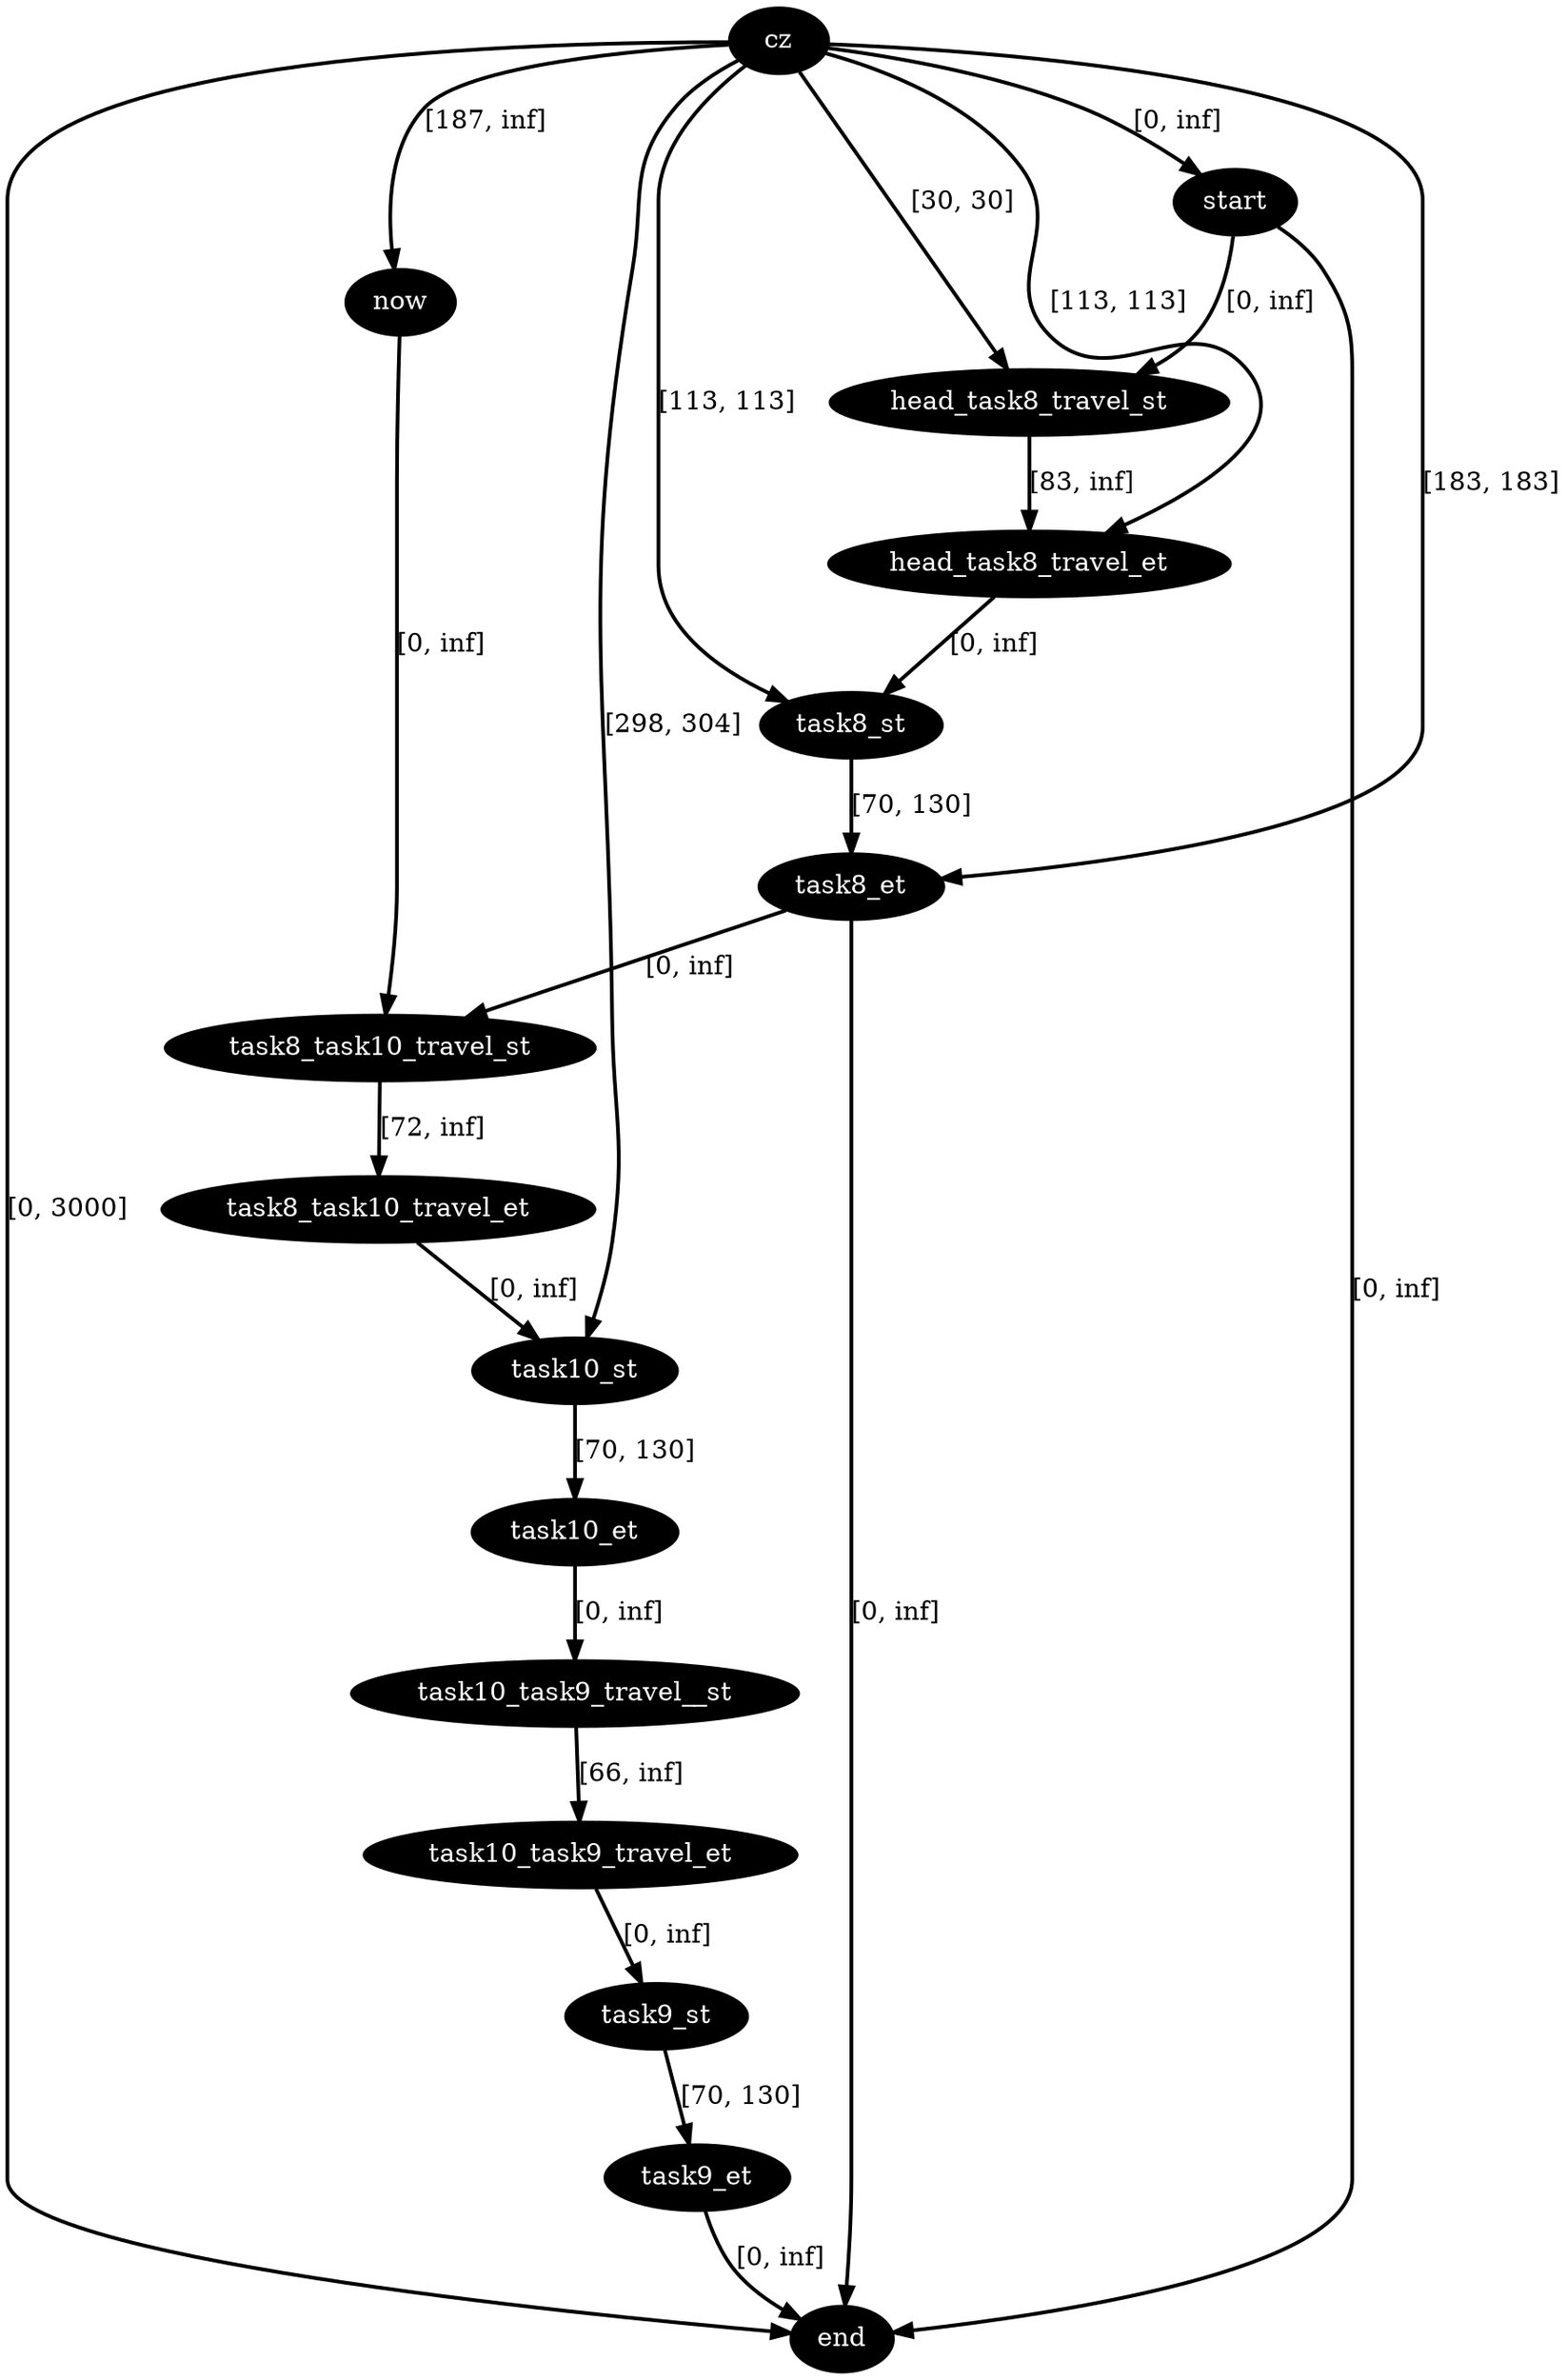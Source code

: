 digraph plan {
0[label="cz",style=filled,fillcolor=black,fontcolor=white];
1[label="start",style=filled,fillcolor=black,fontcolor=white];
2[label="now",style=filled,fillcolor=black,fontcolor=white];
3[label="end",style=filled,fillcolor=black,fontcolor=white];
15[label="head_task8_travel_st",style=filled,fillcolor=black,fontcolor=white];
16[label="head_task8_travel_et",style=filled,fillcolor=black,fontcolor=white];
17[label="task8_st",style=filled,fillcolor=black,fontcolor=white];
18[label="task8_et",style=filled,fillcolor=black,fontcolor=white];
25[label="task9_st",style=filled,fillcolor=black,fontcolor=white];
26[label="task9_et",style=filled,fillcolor=black,fontcolor=white];
39[label="task10_st",style=filled,fillcolor=black,fontcolor=white];
40[label="task10_et",style=filled,fillcolor=black,fontcolor=white];
121[label="task8_task10_travel_st",style=filled,fillcolor=black,fontcolor=white];
122[label="task8_task10_travel_et",style=filled,fillcolor=black,fontcolor=white];
124[label="task10_task9_travel__st",style=filled,fillcolor=black,fontcolor=white];
125[label="task10_task9_travel_et",style=filled,fillcolor=black,fontcolor=white];
"0"->"1"[label="[0, inf]",penwidth=2,color=black];
"0"->"3"[label="[0, 3000]",penwidth=2,color=black];
"15"->"16"[label="[83, inf]",penwidth=2,color=black];
"0"->"16"[label="[113, 113]",penwidth=2,color=black];
"1"->"15"[label="[0, inf]",penwidth=2,color=black];
"0"->"15"[label="[30, 30]",penwidth=2,color=black];
"0"->"2"[label="[187, inf]",penwidth=2,color=black];
"2"->"121"[label="[0, inf]",penwidth=2,color=black];
"1"->"3"[label="[0, inf]",penwidth=2,color=black];
"0"->"39"[label="[298, 304]",penwidth=2,color=black];
"125"->"25"[label="[0, inf]",penwidth=2,color=black];
"40"->"124"[label="[0, inf]",penwidth=2,color=black];
"124"->"125"[label="[66, inf]",penwidth=2,color=black];
"39"->"40"[label="[70, 130]",penwidth=2,color=black];
"122"->"39"[label="[0, inf]",penwidth=2,color=black];
"0"->"18"[label="[183, 183]",penwidth=2,color=black];
"18"->"3"[label="[0, inf]",penwidth=2,color=black];
"0"->"17"[label="[113, 113]",penwidth=2,color=black];
"121"->"122"[label="[72, inf]",penwidth=2,color=black];
"18"->"121"[label="[0, inf]",penwidth=2,color=black];
"17"->"18"[label="[70, 130]",penwidth=2,color=black];
"16"->"17"[label="[0, inf]",penwidth=2,color=black];
"26"->"3"[label="[0, inf]",penwidth=2,color=black];
"25"->"26"[label="[70, 130]",penwidth=2,color=black];
}
